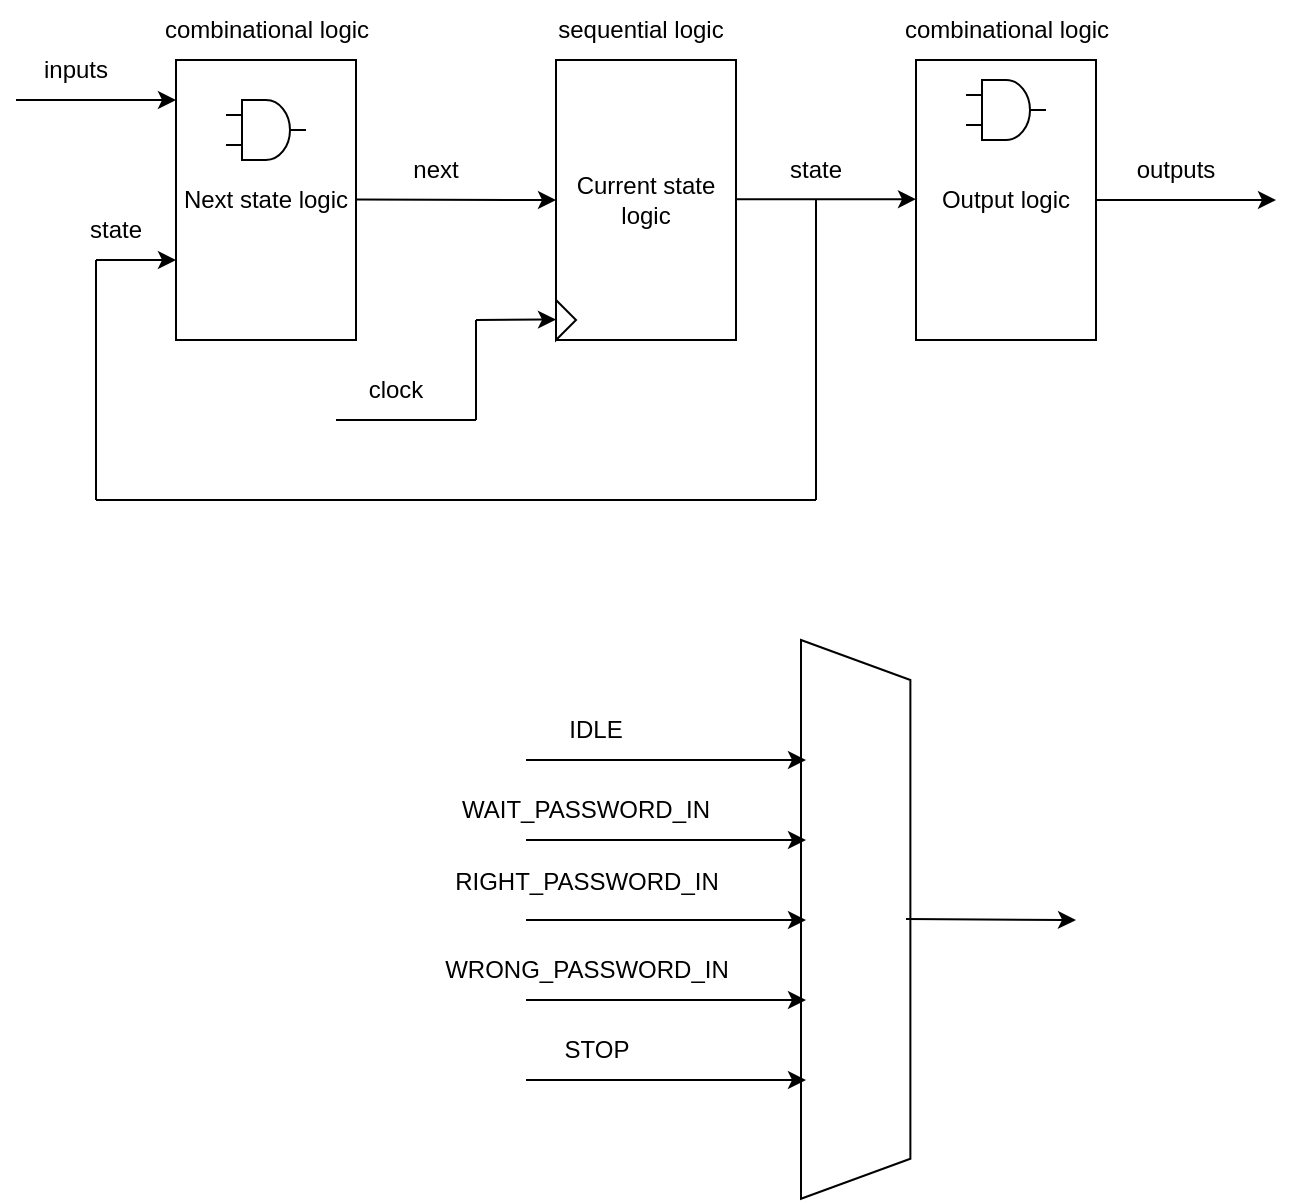 <mxfile version="24.6.4" type="github">
  <diagram name="Page-1" id="HP4vaNlS5BNIqNdgq6U_">
    <mxGraphModel dx="670" dy="309" grid="1" gridSize="10" guides="1" tooltips="1" connect="1" arrows="1" fold="1" page="1" pageScale="1" pageWidth="850" pageHeight="1100" math="0" shadow="0">
      <root>
        <mxCell id="0" />
        <mxCell id="1" parent="0" />
        <mxCell id="2ca8768sGWNtgbp86XUo-1" value="Next state logic" style="rounded=0;whiteSpace=wrap;html=1;" parent="1" vertex="1">
          <mxGeometry x="110" y="50" width="90" height="140" as="geometry" />
        </mxCell>
        <mxCell id="2ca8768sGWNtgbp86XUo-2" value="Current state logic" style="rounded=0;whiteSpace=wrap;html=1;" parent="1" vertex="1">
          <mxGeometry x="300" y="50" width="90" height="140" as="geometry" />
        </mxCell>
        <mxCell id="2ca8768sGWNtgbp86XUo-3" value="" style="triangle;whiteSpace=wrap;html=1;" parent="1" vertex="1">
          <mxGeometry x="300" y="170" width="10" height="20" as="geometry" />
        </mxCell>
        <mxCell id="2ca8768sGWNtgbp86XUo-4" value="" style="endArrow=classic;html=1;rounded=0;" parent="1" edge="1">
          <mxGeometry width="50" height="50" relative="1" as="geometry">
            <mxPoint x="260" y="180" as="sourcePoint" />
            <mxPoint x="300" y="179.76" as="targetPoint" />
          </mxGeometry>
        </mxCell>
        <mxCell id="2ca8768sGWNtgbp86XUo-5" value="" style="endArrow=none;html=1;rounded=0;" parent="1" edge="1">
          <mxGeometry width="50" height="50" relative="1" as="geometry">
            <mxPoint x="260" y="230" as="sourcePoint" />
            <mxPoint x="260" y="180" as="targetPoint" />
          </mxGeometry>
        </mxCell>
        <mxCell id="3VdE_Cds8ZQd7bfjSIlU-1" value="" style="endArrow=none;html=1;rounded=0;" edge="1" parent="1">
          <mxGeometry width="50" height="50" relative="1" as="geometry">
            <mxPoint x="190" y="230" as="sourcePoint" />
            <mxPoint x="260" y="230" as="targetPoint" />
          </mxGeometry>
        </mxCell>
        <mxCell id="3VdE_Cds8ZQd7bfjSIlU-2" value="clock" style="text;strokeColor=none;align=center;fillColor=none;html=1;verticalAlign=middle;whiteSpace=wrap;rounded=0;" vertex="1" parent="1">
          <mxGeometry x="190" y="200" width="60" height="30" as="geometry" />
        </mxCell>
        <mxCell id="3VdE_Cds8ZQd7bfjSIlU-3" value="" style="endArrow=classic;html=1;rounded=0;entryX=0;entryY=0.5;entryDx=0;entryDy=0;" edge="1" parent="1" target="2ca8768sGWNtgbp86XUo-2">
          <mxGeometry width="50" height="50" relative="1" as="geometry">
            <mxPoint x="200" y="119.8" as="sourcePoint" />
            <mxPoint x="270" y="119.8" as="targetPoint" />
          </mxGeometry>
        </mxCell>
        <mxCell id="3VdE_Cds8ZQd7bfjSIlU-4" value="next" style="text;strokeColor=none;align=center;fillColor=none;html=1;verticalAlign=middle;whiteSpace=wrap;rounded=0;" vertex="1" parent="1">
          <mxGeometry x="210" y="90" width="60" height="30" as="geometry" />
        </mxCell>
        <mxCell id="3VdE_Cds8ZQd7bfjSIlU-5" value="" style="endArrow=classic;html=1;rounded=0;" edge="1" parent="1">
          <mxGeometry width="50" height="50" relative="1" as="geometry">
            <mxPoint x="390" y="119.6" as="sourcePoint" />
            <mxPoint x="480" y="119.6" as="targetPoint" />
          </mxGeometry>
        </mxCell>
        <mxCell id="3VdE_Cds8ZQd7bfjSIlU-6" value="Output logic" style="rounded=0;whiteSpace=wrap;html=1;" vertex="1" parent="1">
          <mxGeometry x="480" y="50" width="90" height="140" as="geometry" />
        </mxCell>
        <mxCell id="3VdE_Cds8ZQd7bfjSIlU-7" value="" style="endArrow=none;html=1;rounded=0;" edge="1" parent="1">
          <mxGeometry width="50" height="50" relative="1" as="geometry">
            <mxPoint x="430" y="270" as="sourcePoint" />
            <mxPoint x="430" y="120" as="targetPoint" />
          </mxGeometry>
        </mxCell>
        <mxCell id="3VdE_Cds8ZQd7bfjSIlU-8" value="" style="endArrow=none;html=1;rounded=0;" edge="1" parent="1">
          <mxGeometry width="50" height="50" relative="1" as="geometry">
            <mxPoint x="70" y="270" as="sourcePoint" />
            <mxPoint x="430" y="270" as="targetPoint" />
          </mxGeometry>
        </mxCell>
        <mxCell id="3VdE_Cds8ZQd7bfjSIlU-9" value="" style="endArrow=none;html=1;rounded=0;" edge="1" parent="1">
          <mxGeometry width="50" height="50" relative="1" as="geometry">
            <mxPoint x="70" y="270" as="sourcePoint" />
            <mxPoint x="70" y="150" as="targetPoint" />
          </mxGeometry>
        </mxCell>
        <mxCell id="3VdE_Cds8ZQd7bfjSIlU-10" value="" style="endArrow=classic;html=1;rounded=0;" edge="1" parent="1">
          <mxGeometry width="50" height="50" relative="1" as="geometry">
            <mxPoint x="70" y="150" as="sourcePoint" />
            <mxPoint x="110" y="150" as="targetPoint" />
          </mxGeometry>
        </mxCell>
        <mxCell id="3VdE_Cds8ZQd7bfjSIlU-11" value="state" style="text;strokeColor=none;align=center;fillColor=none;html=1;verticalAlign=middle;whiteSpace=wrap;rounded=0;" vertex="1" parent="1">
          <mxGeometry x="400" y="90" width="60" height="30" as="geometry" />
        </mxCell>
        <mxCell id="3VdE_Cds8ZQd7bfjSIlU-12" value="state" style="text;strokeColor=none;align=center;fillColor=none;html=1;verticalAlign=middle;whiteSpace=wrap;rounded=0;" vertex="1" parent="1">
          <mxGeometry x="50" y="120" width="60" height="30" as="geometry" />
        </mxCell>
        <mxCell id="3VdE_Cds8ZQd7bfjSIlU-13" value="" style="verticalLabelPosition=bottom;shadow=0;dashed=0;align=center;html=1;verticalAlign=top;shape=mxgraph.electrical.logic_gates.logic_gate;operation=and;" vertex="1" parent="1">
          <mxGeometry x="135" y="70" width="40" height="30" as="geometry" />
        </mxCell>
        <mxCell id="3VdE_Cds8ZQd7bfjSIlU-14" value="" style="verticalLabelPosition=bottom;shadow=0;dashed=0;align=center;html=1;verticalAlign=top;shape=mxgraph.electrical.logic_gates.logic_gate;operation=and;" vertex="1" parent="1">
          <mxGeometry x="505" y="60" width="40" height="30" as="geometry" />
        </mxCell>
        <mxCell id="3VdE_Cds8ZQd7bfjSIlU-15" value="" style="endArrow=classic;html=1;rounded=0;" edge="1" parent="1">
          <mxGeometry width="50" height="50" relative="1" as="geometry">
            <mxPoint x="570" y="120" as="sourcePoint" />
            <mxPoint x="660" y="120" as="targetPoint" />
          </mxGeometry>
        </mxCell>
        <mxCell id="3VdE_Cds8ZQd7bfjSIlU-16" value="outputs" style="text;strokeColor=none;align=center;fillColor=none;html=1;verticalAlign=middle;whiteSpace=wrap;rounded=0;" vertex="1" parent="1">
          <mxGeometry x="580" y="90" width="60" height="30" as="geometry" />
        </mxCell>
        <mxCell id="3VdE_Cds8ZQd7bfjSIlU-17" value="" style="endArrow=classic;html=1;rounded=0;" edge="1" parent="1">
          <mxGeometry width="50" height="50" relative="1" as="geometry">
            <mxPoint x="30" y="70" as="sourcePoint" />
            <mxPoint x="110" y="70" as="targetPoint" />
          </mxGeometry>
        </mxCell>
        <mxCell id="3VdE_Cds8ZQd7bfjSIlU-18" value="inputs" style="text;strokeColor=none;align=center;fillColor=none;html=1;verticalAlign=middle;whiteSpace=wrap;rounded=0;" vertex="1" parent="1">
          <mxGeometry x="30" y="40" width="60" height="30" as="geometry" />
        </mxCell>
        <mxCell id="3VdE_Cds8ZQd7bfjSIlU-19" value="combinational logic" style="text;strokeColor=none;align=center;fillColor=none;html=1;verticalAlign=middle;whiteSpace=wrap;rounded=0;" vertex="1" parent="1">
          <mxGeometry x="97.5" y="20" width="115" height="30" as="geometry" />
        </mxCell>
        <mxCell id="3VdE_Cds8ZQd7bfjSIlU-20" value="sequential logic" style="text;strokeColor=none;align=center;fillColor=none;html=1;verticalAlign=middle;whiteSpace=wrap;rounded=0;" vertex="1" parent="1">
          <mxGeometry x="285" y="20" width="115" height="30" as="geometry" />
        </mxCell>
        <mxCell id="3VdE_Cds8ZQd7bfjSIlU-21" value="combinational logic" style="text;strokeColor=none;align=center;fillColor=none;html=1;verticalAlign=middle;whiteSpace=wrap;rounded=0;" vertex="1" parent="1">
          <mxGeometry x="467.5" y="20" width="115" height="30" as="geometry" />
        </mxCell>
        <mxCell id="3VdE_Cds8ZQd7bfjSIlU-22" value="" style="shape=trapezoid;perimeter=trapezoidPerimeter;whiteSpace=wrap;html=1;fixedSize=1;rotation=90;" vertex="1" parent="1">
          <mxGeometry x="310.16" y="452.35" width="279.37" height="54.69" as="geometry" />
        </mxCell>
        <mxCell id="3VdE_Cds8ZQd7bfjSIlU-23" value="" style="endArrow=classic;html=1;rounded=0;" edge="1" parent="1">
          <mxGeometry width="50" height="50" relative="1" as="geometry">
            <mxPoint x="285" y="400" as="sourcePoint" />
            <mxPoint x="425" y="400" as="targetPoint" />
          </mxGeometry>
        </mxCell>
        <mxCell id="3VdE_Cds8ZQd7bfjSIlU-24" value="" style="endArrow=classic;html=1;rounded=0;" edge="1" parent="1">
          <mxGeometry width="50" height="50" relative="1" as="geometry">
            <mxPoint x="285" y="440" as="sourcePoint" />
            <mxPoint x="425" y="440" as="targetPoint" />
          </mxGeometry>
        </mxCell>
        <mxCell id="3VdE_Cds8ZQd7bfjSIlU-25" value="" style="endArrow=classic;html=1;rounded=0;" edge="1" parent="1">
          <mxGeometry width="50" height="50" relative="1" as="geometry">
            <mxPoint x="285" y="480" as="sourcePoint" />
            <mxPoint x="425" y="480" as="targetPoint" />
          </mxGeometry>
        </mxCell>
        <mxCell id="3VdE_Cds8ZQd7bfjSIlU-26" value="IDLE" style="text;strokeColor=none;align=center;fillColor=none;html=1;verticalAlign=middle;whiteSpace=wrap;rounded=0;" vertex="1" parent="1">
          <mxGeometry x="290" y="370" width="60" height="30" as="geometry" />
        </mxCell>
        <mxCell id="3VdE_Cds8ZQd7bfjSIlU-27" value="WAIT_PASSWORD_IN" style="text;strokeColor=none;align=center;fillColor=none;html=1;verticalAlign=middle;whiteSpace=wrap;rounded=0;" vertex="1" parent="1">
          <mxGeometry x="240" y="410" width="150" height="30" as="geometry" />
        </mxCell>
        <mxCell id="3VdE_Cds8ZQd7bfjSIlU-28" value="RIGHT_PASSWORD_IN" style="text;strokeColor=none;align=center;fillColor=none;html=1;verticalAlign=middle;whiteSpace=wrap;rounded=0;" vertex="1" parent="1">
          <mxGeometry x="247.5" y="446.25" width="135" height="30" as="geometry" />
        </mxCell>
        <mxCell id="3VdE_Cds8ZQd7bfjSIlU-29" value="" style="endArrow=classic;html=1;rounded=0;" edge="1" parent="1">
          <mxGeometry width="50" height="50" relative="1" as="geometry">
            <mxPoint x="285" y="520" as="sourcePoint" />
            <mxPoint x="425" y="520" as="targetPoint" />
          </mxGeometry>
        </mxCell>
        <mxCell id="3VdE_Cds8ZQd7bfjSIlU-30" value="" style="endArrow=classic;html=1;rounded=0;" edge="1" parent="1">
          <mxGeometry width="50" height="50" relative="1" as="geometry">
            <mxPoint x="285" y="560" as="sourcePoint" />
            <mxPoint x="425" y="560" as="targetPoint" />
          </mxGeometry>
        </mxCell>
        <mxCell id="3VdE_Cds8ZQd7bfjSIlU-32" value="" style="endArrow=classic;html=1;rounded=0;" edge="1" parent="1">
          <mxGeometry width="50" height="50" relative="1" as="geometry">
            <mxPoint x="475" y="479.49" as="sourcePoint" />
            <mxPoint x="560" y="480" as="targetPoint" />
          </mxGeometry>
        </mxCell>
        <mxCell id="3VdE_Cds8ZQd7bfjSIlU-33" value="WRONG_PASSWORD_IN" style="text;strokeColor=none;align=center;fillColor=none;html=1;verticalAlign=middle;whiteSpace=wrap;rounded=0;" vertex="1" parent="1">
          <mxGeometry x="247.5" y="490" width="135" height="30" as="geometry" />
        </mxCell>
        <mxCell id="3VdE_Cds8ZQd7bfjSIlU-34" value="STOP" style="text;strokeColor=none;align=center;fillColor=none;html=1;verticalAlign=middle;whiteSpace=wrap;rounded=0;" vertex="1" parent="1">
          <mxGeometry x="252.5" y="530" width="135" height="30" as="geometry" />
        </mxCell>
      </root>
    </mxGraphModel>
  </diagram>
</mxfile>
